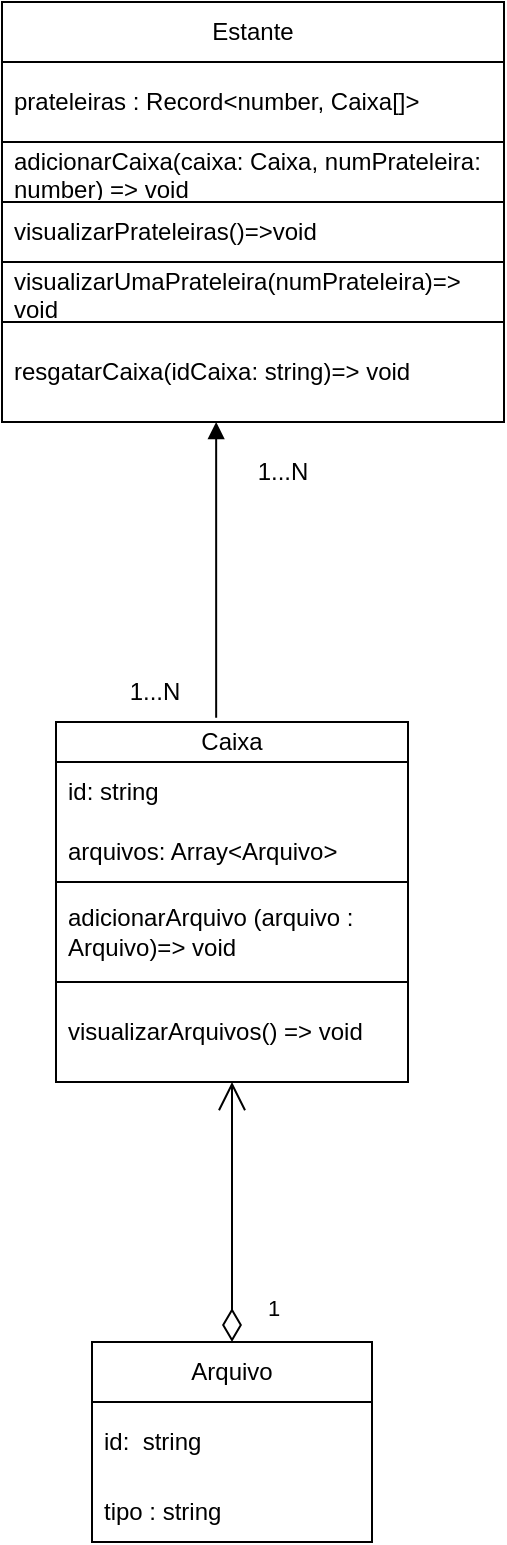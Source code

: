 <mxfile version="21.3.8" type="device">
  <diagram name="Página-1" id="6blwWgKzss2aHAgknRdg">
    <mxGraphModel dx="629" dy="604" grid="1" gridSize="10" guides="1" tooltips="1" connect="1" arrows="0" fold="1" page="1" pageScale="1" pageWidth="827" pageHeight="1169" math="0" shadow="0">
      <root>
        <mxCell id="0" />
        <mxCell id="1" parent="0" />
        <mxCell id="56hVhcrLjOhztStNG_0h-1" value="Arquivo" style="swimlane;fontStyle=0;childLayout=stackLayout;horizontal=1;startSize=30;horizontalStack=0;resizeParent=1;resizeParentMax=0;resizeLast=0;collapsible=1;marginBottom=0;whiteSpace=wrap;html=1;" vertex="1" parent="1">
          <mxGeometry x="344" y="750" width="140" height="100" as="geometry" />
        </mxCell>
        <mxCell id="56hVhcrLjOhztStNG_0h-4" value="id:&amp;nbsp; string" style="text;strokeColor=none;fillColor=none;align=left;verticalAlign=middle;spacingLeft=4;spacingRight=4;overflow=hidden;points=[[0,0.5],[1,0.5]];portConstraint=eastwest;rotatable=0;whiteSpace=wrap;html=1;" vertex="1" parent="56hVhcrLjOhztStNG_0h-1">
          <mxGeometry y="30" width="140" height="40" as="geometry" />
        </mxCell>
        <mxCell id="56hVhcrLjOhztStNG_0h-2" value="tipo : string" style="text;strokeColor=none;fillColor=none;align=left;verticalAlign=middle;spacingLeft=4;spacingRight=4;overflow=hidden;points=[[0,0.5],[1,0.5]];portConstraint=eastwest;rotatable=0;whiteSpace=wrap;html=1;" vertex="1" parent="56hVhcrLjOhztStNG_0h-1">
          <mxGeometry y="70" width="140" height="30" as="geometry" />
        </mxCell>
        <mxCell id="56hVhcrLjOhztStNG_0h-5" value="Caixa " style="swimlane;fontStyle=0;childLayout=stackLayout;horizontal=1;startSize=20;horizontalStack=0;resizeParent=1;resizeParentMax=0;resizeLast=0;collapsible=1;marginBottom=0;whiteSpace=wrap;html=1;" vertex="1" parent="1">
          <mxGeometry x="326" y="440" width="176" height="180" as="geometry" />
        </mxCell>
        <mxCell id="56hVhcrLjOhztStNG_0h-6" value="id: string" style="text;strokeColor=none;fillColor=none;align=left;verticalAlign=middle;spacingLeft=4;spacingRight=4;overflow=hidden;points=[[0,0.5],[1,0.5]];portConstraint=eastwest;rotatable=0;whiteSpace=wrap;html=1;" vertex="1" parent="56hVhcrLjOhztStNG_0h-5">
          <mxGeometry y="20" width="176" height="30" as="geometry" />
        </mxCell>
        <mxCell id="56hVhcrLjOhztStNG_0h-7" value="arquivos: Array&amp;lt;Arquivo&amp;gt;" style="text;strokeColor=none;fillColor=none;align=left;verticalAlign=middle;spacingLeft=4;spacingRight=4;overflow=hidden;points=[[0,0.5],[1,0.5]];portConstraint=eastwest;rotatable=0;whiteSpace=wrap;html=1;" vertex="1" parent="56hVhcrLjOhztStNG_0h-5">
          <mxGeometry y="50" width="176" height="30" as="geometry" />
        </mxCell>
        <mxCell id="56hVhcrLjOhztStNG_0h-8" value="adicionarArquivo (arquivo : Arquivo)=&amp;gt; void" style="text;strokeColor=default;fillColor=none;align=left;verticalAlign=middle;spacingLeft=4;spacingRight=4;overflow=hidden;points=[[0,0.5],[1,0.5]];portConstraint=eastwest;rotatable=0;whiteSpace=wrap;html=1;" vertex="1" parent="56hVhcrLjOhztStNG_0h-5">
          <mxGeometry y="80" width="176" height="50" as="geometry" />
        </mxCell>
        <mxCell id="56hVhcrLjOhztStNG_0h-43" value="visualizarArquivos() =&amp;gt; void" style="text;strokeColor=default;fillColor=none;align=left;verticalAlign=middle;spacingLeft=4;spacingRight=4;overflow=hidden;points=[[0,0.5],[1,0.5]];portConstraint=eastwest;rotatable=0;whiteSpace=wrap;html=1;" vertex="1" parent="56hVhcrLjOhztStNG_0h-5">
          <mxGeometry y="130" width="176" height="50" as="geometry" />
        </mxCell>
        <mxCell id="56hVhcrLjOhztStNG_0h-13" value="Estante" style="swimlane;fontStyle=0;childLayout=stackLayout;horizontal=1;startSize=30;horizontalStack=0;resizeParent=1;resizeParentMax=0;resizeLast=0;collapsible=1;marginBottom=0;whiteSpace=wrap;html=1;" vertex="1" parent="1">
          <mxGeometry x="299" y="80" width="251" height="210" as="geometry" />
        </mxCell>
        <mxCell id="56hVhcrLjOhztStNG_0h-14" value="&lt;div&gt;prateleiras : Record&amp;lt;number, Caixa[]&amp;gt;&lt;br&gt;&lt;/div&gt;" style="text;strokeColor=none;fillColor=none;align=left;verticalAlign=middle;spacingLeft=4;spacingRight=4;overflow=hidden;points=[[0,0.5],[1,0.5]];portConstraint=eastwest;rotatable=0;whiteSpace=wrap;html=1;" vertex="1" parent="56hVhcrLjOhztStNG_0h-13">
          <mxGeometry y="30" width="251" height="40" as="geometry" />
        </mxCell>
        <mxCell id="56hVhcrLjOhztStNG_0h-16" value="adicionarCaixa(caixa: Caixa, numPrateleira: number) =&amp;gt; void" style="text;strokeColor=default;fillColor=none;align=left;verticalAlign=middle;spacingLeft=4;spacingRight=4;overflow=hidden;points=[[0,0.5],[1,0.5]];portConstraint=eastwest;rotatable=0;whiteSpace=wrap;html=1;" vertex="1" parent="56hVhcrLjOhztStNG_0h-13">
          <mxGeometry y="70" width="251" height="30" as="geometry" />
        </mxCell>
        <mxCell id="56hVhcrLjOhztStNG_0h-41" value="visualizarPrateleiras()=&amp;gt;void" style="text;strokeColor=default;fillColor=none;align=left;verticalAlign=middle;spacingLeft=4;spacingRight=4;overflow=hidden;points=[[0,0.5],[1,0.5]];portConstraint=eastwest;rotatable=0;whiteSpace=wrap;html=1;" vertex="1" parent="56hVhcrLjOhztStNG_0h-13">
          <mxGeometry y="100" width="251" height="30" as="geometry" />
        </mxCell>
        <mxCell id="56hVhcrLjOhztStNG_0h-42" value="visualizarUmaPrateleira(numPrateleira)=&amp;gt; void" style="text;strokeColor=default;fillColor=none;align=left;verticalAlign=middle;spacingLeft=4;spacingRight=4;overflow=hidden;points=[[0,0.5],[1,0.5]];portConstraint=eastwest;rotatable=0;whiteSpace=wrap;html=1;" vertex="1" parent="56hVhcrLjOhztStNG_0h-13">
          <mxGeometry y="130" width="251" height="30" as="geometry" />
        </mxCell>
        <mxCell id="56hVhcrLjOhztStNG_0h-21" value="resgatarCaixa(idCaixa: string)=&amp;gt; void" style="text;strokeColor=none;fillColor=none;align=left;verticalAlign=middle;spacingLeft=4;spacingRight=4;overflow=hidden;points=[[0,0.5],[1,0.5]];portConstraint=eastwest;rotatable=0;whiteSpace=wrap;html=1;" vertex="1" parent="56hVhcrLjOhztStNG_0h-13">
          <mxGeometry y="160" width="251" height="50" as="geometry" />
        </mxCell>
        <mxCell id="56hVhcrLjOhztStNG_0h-26" value="" style="endArrow=open;html=1;endSize=12;startArrow=diamondThin;startSize=14;startFill=0;edgeStyle=orthogonalEdgeStyle;rounded=0;" edge="1" parent="1" source="56hVhcrLjOhztStNG_0h-1" target="56hVhcrLjOhztStNG_0h-5">
          <mxGeometry relative="1" as="geometry">
            <mxPoint x="270" y="330" as="sourcePoint" />
            <mxPoint x="430" y="330" as="targetPoint" />
          </mxGeometry>
        </mxCell>
        <mxCell id="56hVhcrLjOhztStNG_0h-27" value="1" style="edgeLabel;resizable=0;html=1;align=left;verticalAlign=top;" connectable="0" vertex="1" parent="56hVhcrLjOhztStNG_0h-26">
          <mxGeometry x="-1" relative="1" as="geometry">
            <mxPoint x="16" y="-30" as="offset" />
          </mxGeometry>
        </mxCell>
        <mxCell id="56hVhcrLjOhztStNG_0h-29" value="1...N" style="text;html=1;align=center;verticalAlign=middle;resizable=0;points=[];autosize=1;strokeColor=none;fillColor=none;" vertex="1" parent="1">
          <mxGeometry x="350" y="410" width="50" height="30" as="geometry" />
        </mxCell>
        <mxCell id="56hVhcrLjOhztStNG_0h-36" value="" style="endArrow=block;endFill=1;html=1;edgeStyle=orthogonalEdgeStyle;align=left;verticalAlign=top;rounded=0;exitX=0.455;exitY=-0.012;exitDx=0;exitDy=0;exitPerimeter=0;" edge="1" parent="1" source="56hVhcrLjOhztStNG_0h-5" target="56hVhcrLjOhztStNG_0h-13">
          <mxGeometry x="0.17" y="-51" relative="1" as="geometry">
            <mxPoint x="250" y="310" as="sourcePoint" />
            <mxPoint x="410" y="310" as="targetPoint" />
            <Array as="points">
              <mxPoint x="406" y="260" />
              <mxPoint x="406" y="260" />
            </Array>
            <mxPoint x="-1" y="10" as="offset" />
          </mxGeometry>
        </mxCell>
        <mxCell id="56hVhcrLjOhztStNG_0h-38" value="1...N" style="text;html=1;align=center;verticalAlign=middle;resizable=0;points=[];autosize=1;strokeColor=none;fillColor=none;" vertex="1" parent="1">
          <mxGeometry x="414" y="300" width="50" height="30" as="geometry" />
        </mxCell>
      </root>
    </mxGraphModel>
  </diagram>
</mxfile>
